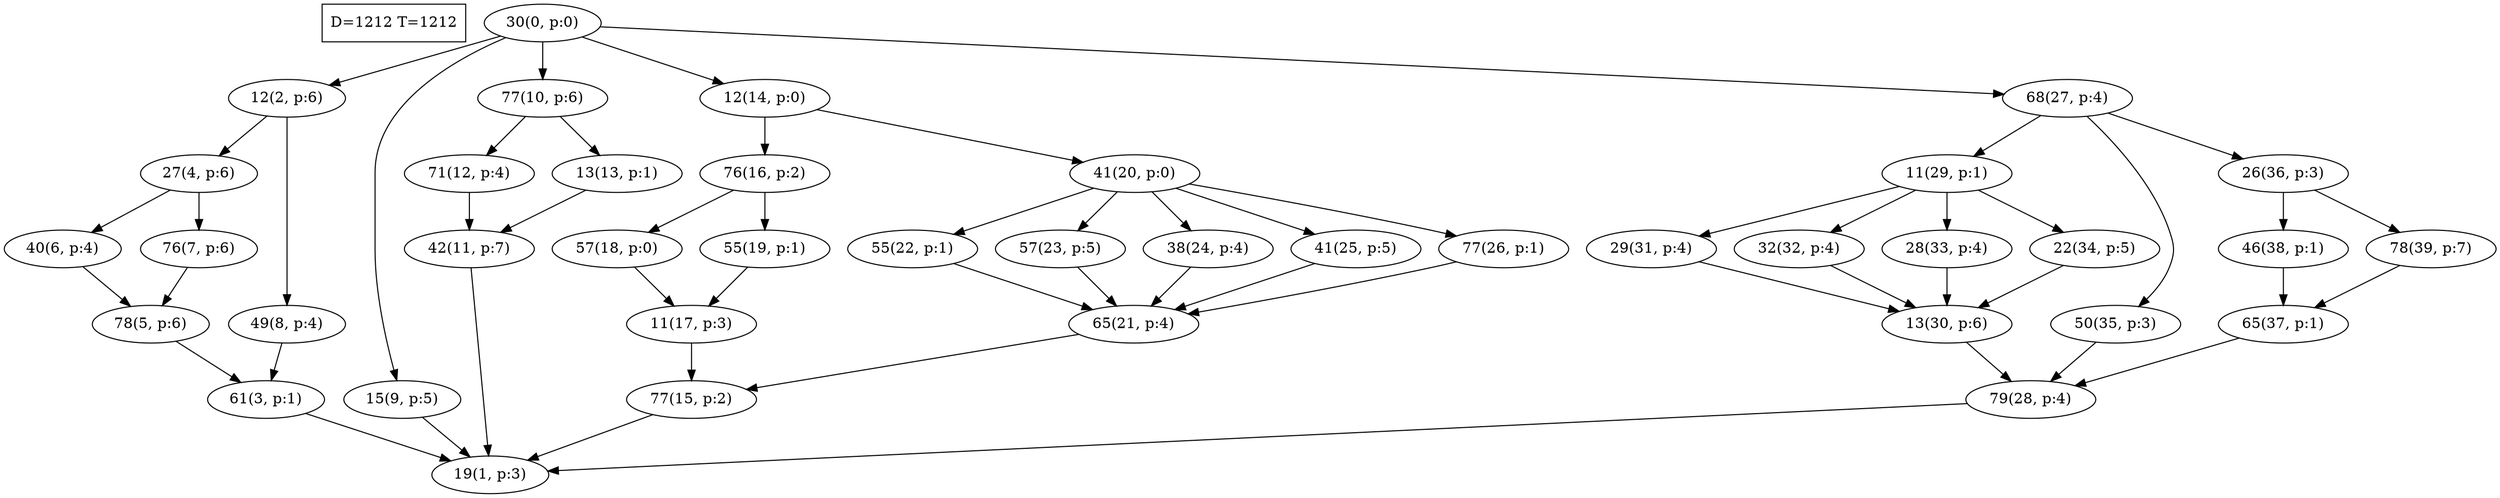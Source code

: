digraph Task {
i [shape=box, label="D=1212 T=1212"]; 
0 [label="30(0, p:0)"];
1 [label="19(1, p:3)"];
2 [label="12(2, p:6)"];
3 [label="61(3, p:1)"];
4 [label="27(4, p:6)"];
5 [label="78(5, p:6)"];
6 [label="40(6, p:4)"];
7 [label="76(7, p:6)"];
8 [label="49(8, p:4)"];
9 [label="15(9, p:5)"];
10 [label="77(10, p:6)"];
11 [label="42(11, p:7)"];
12 [label="71(12, p:4)"];
13 [label="13(13, p:1)"];
14 [label="12(14, p:0)"];
15 [label="77(15, p:2)"];
16 [label="76(16, p:2)"];
17 [label="11(17, p:3)"];
18 [label="57(18, p:0)"];
19 [label="55(19, p:1)"];
20 [label="41(20, p:0)"];
21 [label="65(21, p:4)"];
22 [label="55(22, p:1)"];
23 [label="57(23, p:5)"];
24 [label="38(24, p:4)"];
25 [label="41(25, p:5)"];
26 [label="77(26, p:1)"];
27 [label="68(27, p:4)"];
28 [label="79(28, p:4)"];
29 [label="11(29, p:1)"];
30 [label="13(30, p:6)"];
31 [label="29(31, p:4)"];
32 [label="32(32, p:4)"];
33 [label="28(33, p:4)"];
34 [label="22(34, p:5)"];
35 [label="50(35, p:3)"];
36 [label="26(36, p:3)"];
37 [label="65(37, p:1)"];
38 [label="46(38, p:1)"];
39 [label="78(39, p:7)"];
0 -> 2;
0 -> 9;
0 -> 10;
0 -> 14;
0 -> 27;
2 -> 4;
2 -> 8;
3 -> 1;
4 -> 6;
4 -> 7;
5 -> 3;
6 -> 5;
7 -> 5;
8 -> 3;
9 -> 1;
10 -> 12;
10 -> 13;
11 -> 1;
12 -> 11;
13 -> 11;
14 -> 16;
14 -> 20;
15 -> 1;
16 -> 18;
16 -> 19;
17 -> 15;
18 -> 17;
19 -> 17;
20 -> 22;
20 -> 23;
20 -> 24;
20 -> 25;
20 -> 26;
21 -> 15;
22 -> 21;
23 -> 21;
24 -> 21;
25 -> 21;
26 -> 21;
27 -> 29;
27 -> 35;
27 -> 36;
28 -> 1;
29 -> 31;
29 -> 32;
29 -> 33;
29 -> 34;
30 -> 28;
31 -> 30;
32 -> 30;
33 -> 30;
34 -> 30;
35 -> 28;
36 -> 38;
36 -> 39;
37 -> 28;
38 -> 37;
39 -> 37;
}